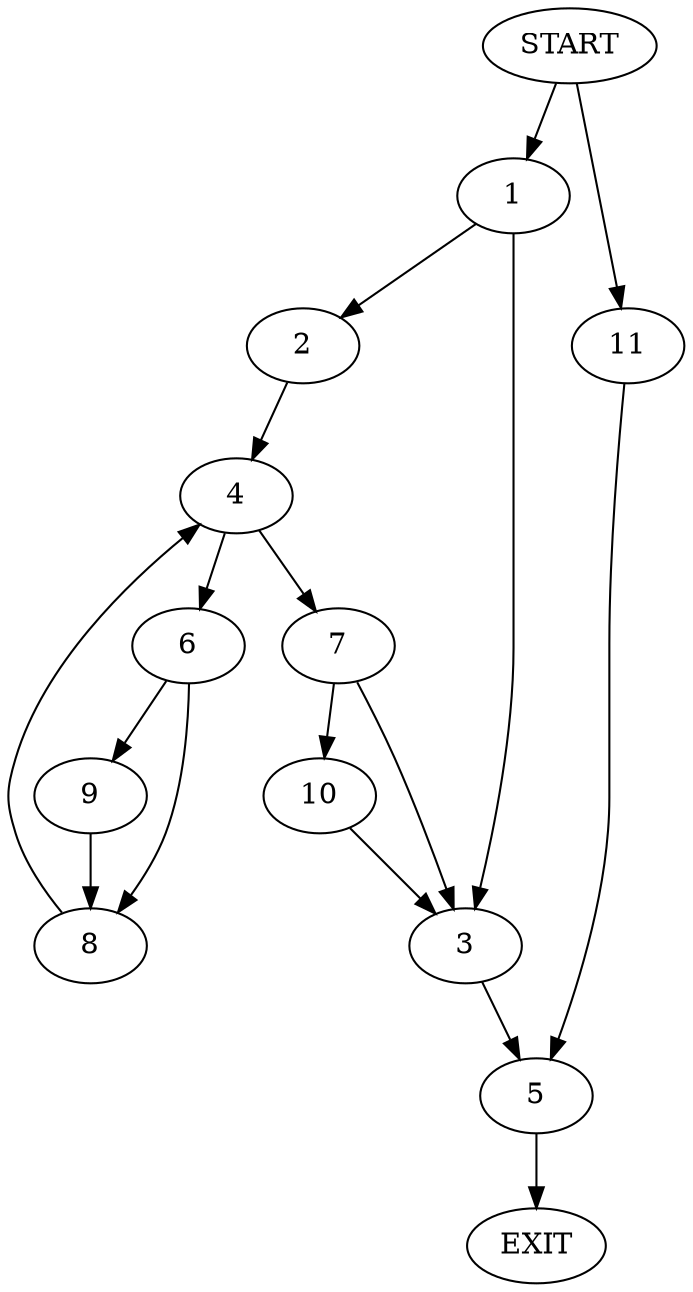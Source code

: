 digraph {
0 [label="START"]
12 [label="EXIT"]
0 -> 1
1 -> 2
1 -> 3
2 -> 4
3 -> 5
4 -> 6
4 -> 7
6 -> 8
6 -> 9
7 -> 10
7 -> 3
9 -> 8
8 -> 4
10 -> 3
5 -> 12
0 -> 11
11 -> 5
}
